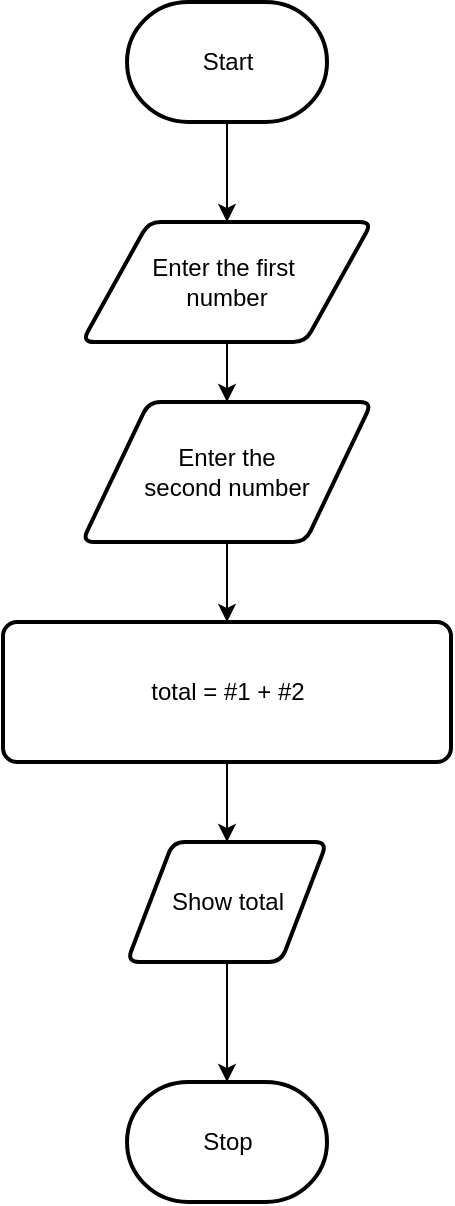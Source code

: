 <mxfile>
    <diagram id="pBK1guH4bu_zmOCUXD5L" name="Top Down">
        <mxGraphModel dx="594" dy="512" grid="1" gridSize="10" guides="1" tooltips="1" connect="1" arrows="1" fold="1" page="1" pageScale="1" pageWidth="827" pageHeight="1169" math="0" shadow="0">
            <root>
                <mxCell id="0"/>
                <mxCell id="1" parent="0"/>
                <mxCell id="7" style="edgeStyle=none;html=1;" parent="1" source="2" target="3" edge="1">
                    <mxGeometry relative="1" as="geometry"/>
                </mxCell>
                <mxCell id="2" value="Start" style="strokeWidth=2;html=1;shape=mxgraph.flowchart.terminator;whiteSpace=wrap;" parent="1" vertex="1">
                    <mxGeometry x="357.5" y="40" width="100" height="60" as="geometry"/>
                </mxCell>
                <mxCell id="8" style="edgeStyle=none;html=1;startArrow=none;" parent="1" source="12" target="4" edge="1">
                    <mxGeometry relative="1" as="geometry"/>
                </mxCell>
                <mxCell id="14" style="edgeStyle=none;html=1;entryX=0.5;entryY=0;entryDx=0;entryDy=0;" edge="1" parent="1" source="3" target="12">
                    <mxGeometry relative="1" as="geometry"/>
                </mxCell>
                <mxCell id="3" value="&lt;font style=&quot;font-size: 12px&quot;&gt;Enter the first&amp;nbsp;&lt;br&gt;number&lt;/font&gt;" style="shape=parallelogram;html=1;strokeWidth=2;perimeter=parallelogramPerimeter;whiteSpace=wrap;rounded=1;arcSize=12;size=0.23;" parent="1" vertex="1">
                    <mxGeometry x="335" y="150" width="145" height="60" as="geometry"/>
                </mxCell>
                <mxCell id="10" style="edgeStyle=none;html=1;" parent="1" source="4" target="5" edge="1">
                    <mxGeometry relative="1" as="geometry"/>
                </mxCell>
                <mxCell id="4" value="total = #1 + #2" style="rounded=1;whiteSpace=wrap;html=1;absoluteArcSize=1;arcSize=14;strokeWidth=2;" parent="1" vertex="1">
                    <mxGeometry x="295.5" y="350" width="224" height="70" as="geometry"/>
                </mxCell>
                <mxCell id="11" style="edgeStyle=none;html=1;" parent="1" source="5" target="6" edge="1">
                    <mxGeometry relative="1" as="geometry"/>
                </mxCell>
                <mxCell id="5" value="Show total" style="shape=parallelogram;html=1;strokeWidth=2;perimeter=parallelogramPerimeter;whiteSpace=wrap;rounded=1;arcSize=12;size=0.23;" parent="1" vertex="1">
                    <mxGeometry x="357.5" y="460" width="100" height="60" as="geometry"/>
                </mxCell>
                <mxCell id="6" value="Stop" style="strokeWidth=2;html=1;shape=mxgraph.flowchart.terminator;whiteSpace=wrap;" parent="1" vertex="1">
                    <mxGeometry x="357.5" y="580" width="100" height="60" as="geometry"/>
                </mxCell>
                <mxCell id="12" value="&lt;font style=&quot;font-size: 12px&quot;&gt;Enter the&lt;br&gt;second number&lt;/font&gt;" style="shape=parallelogram;html=1;strokeWidth=2;perimeter=parallelogramPerimeter;whiteSpace=wrap;rounded=1;arcSize=12;size=0.23;" vertex="1" parent="1">
                    <mxGeometry x="335" y="240" width="145" height="70" as="geometry"/>
                </mxCell>
                <mxCell id="13" value="" style="edgeStyle=none;html=1;endArrow=none;" edge="1" parent="1" source="3" target="12">
                    <mxGeometry relative="1" as="geometry">
                        <mxPoint x="407.5" y="220" as="sourcePoint"/>
                        <mxPoint x="407.5" y="330" as="targetPoint"/>
                    </mxGeometry>
                </mxCell>
            </root>
        </mxGraphModel>
    </diagram>
</mxfile>